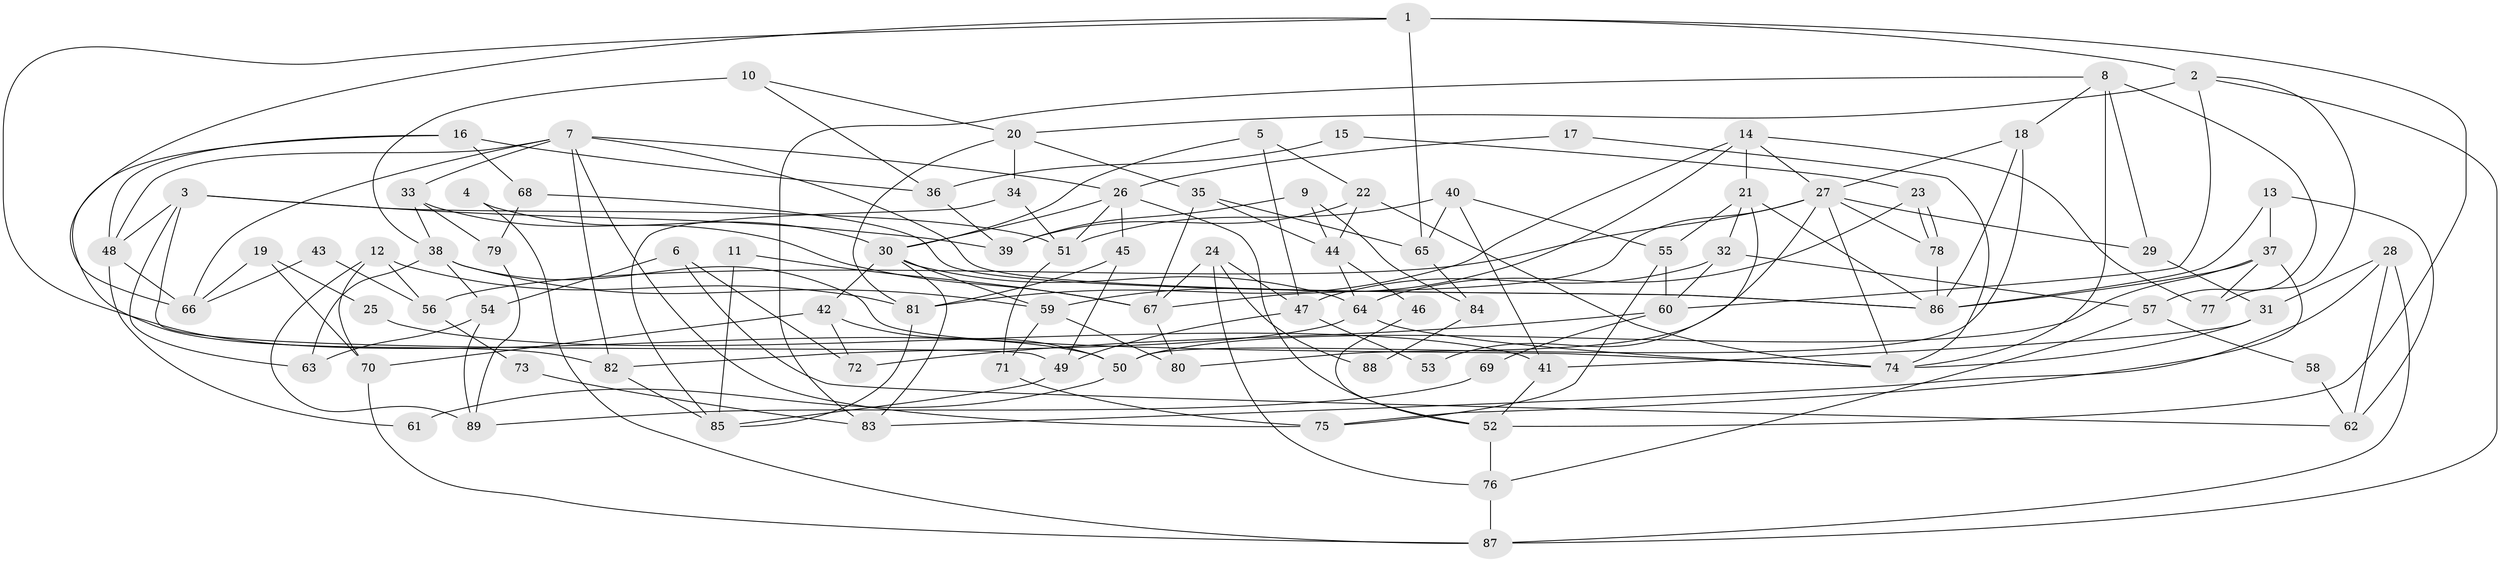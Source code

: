// coarse degree distribution, {8: 0.034482758620689655, 6: 0.1896551724137931, 5: 0.1896551724137931, 3: 0.1724137931034483, 9: 0.034482758620689655, 10: 0.034482758620689655, 4: 0.15517241379310345, 2: 0.10344827586206896, 7: 0.08620689655172414}
// Generated by graph-tools (version 1.1) at 2025/23/03/03/25 07:23:58]
// undirected, 89 vertices, 178 edges
graph export_dot {
graph [start="1"]
  node [color=gray90,style=filled];
  1;
  2;
  3;
  4;
  5;
  6;
  7;
  8;
  9;
  10;
  11;
  12;
  13;
  14;
  15;
  16;
  17;
  18;
  19;
  20;
  21;
  22;
  23;
  24;
  25;
  26;
  27;
  28;
  29;
  30;
  31;
  32;
  33;
  34;
  35;
  36;
  37;
  38;
  39;
  40;
  41;
  42;
  43;
  44;
  45;
  46;
  47;
  48;
  49;
  50;
  51;
  52;
  53;
  54;
  55;
  56;
  57;
  58;
  59;
  60;
  61;
  62;
  63;
  64;
  65;
  66;
  67;
  68;
  69;
  70;
  71;
  72;
  73;
  74;
  75;
  76;
  77;
  78;
  79;
  80;
  81;
  82;
  83;
  84;
  85;
  86;
  87;
  88;
  89;
  1 -- 52;
  1 -- 50;
  1 -- 2;
  1 -- 65;
  1 -- 66;
  2 -- 87;
  2 -- 20;
  2 -- 60;
  2 -- 77;
  3 -- 49;
  3 -- 39;
  3 -- 48;
  3 -- 51;
  3 -- 63;
  4 -- 87;
  4 -- 30;
  5 -- 30;
  5 -- 22;
  5 -- 47;
  6 -- 54;
  6 -- 62;
  6 -- 72;
  7 -- 86;
  7 -- 66;
  7 -- 26;
  7 -- 33;
  7 -- 48;
  7 -- 75;
  7 -- 82;
  8 -- 29;
  8 -- 74;
  8 -- 18;
  8 -- 57;
  8 -- 83;
  9 -- 39;
  9 -- 44;
  9 -- 84;
  10 -- 38;
  10 -- 20;
  10 -- 36;
  11 -- 85;
  11 -- 67;
  12 -- 89;
  12 -- 81;
  12 -- 56;
  12 -- 70;
  13 -- 86;
  13 -- 37;
  13 -- 62;
  14 -- 27;
  14 -- 77;
  14 -- 21;
  14 -- 59;
  14 -- 81;
  15 -- 23;
  15 -- 36;
  16 -- 82;
  16 -- 48;
  16 -- 36;
  16 -- 68;
  17 -- 74;
  17 -- 26;
  18 -- 27;
  18 -- 50;
  18 -- 86;
  19 -- 66;
  19 -- 70;
  19 -- 25;
  20 -- 81;
  20 -- 34;
  20 -- 35;
  21 -- 55;
  21 -- 32;
  21 -- 53;
  21 -- 86;
  22 -- 44;
  22 -- 74;
  22 -- 39;
  23 -- 78;
  23 -- 78;
  23 -- 64;
  24 -- 76;
  24 -- 67;
  24 -- 47;
  24 -- 88;
  25 -- 41;
  26 -- 30;
  26 -- 45;
  26 -- 51;
  26 -- 52;
  27 -- 80;
  27 -- 78;
  27 -- 29;
  27 -- 56;
  27 -- 67;
  27 -- 74;
  28 -- 83;
  28 -- 31;
  28 -- 62;
  28 -- 87;
  29 -- 31;
  30 -- 64;
  30 -- 59;
  30 -- 42;
  30 -- 83;
  31 -- 41;
  31 -- 74;
  32 -- 47;
  32 -- 57;
  32 -- 60;
  33 -- 67;
  33 -- 38;
  33 -- 79;
  34 -- 51;
  34 -- 85;
  35 -- 65;
  35 -- 44;
  35 -- 67;
  36 -- 39;
  37 -- 50;
  37 -- 86;
  37 -- 75;
  37 -- 77;
  38 -- 59;
  38 -- 54;
  38 -- 63;
  38 -- 74;
  40 -- 51;
  40 -- 55;
  40 -- 41;
  40 -- 65;
  41 -- 52;
  42 -- 72;
  42 -- 50;
  42 -- 70;
  43 -- 56;
  43 -- 66;
  44 -- 64;
  44 -- 46;
  45 -- 81;
  45 -- 49;
  46 -- 52;
  47 -- 49;
  47 -- 53;
  48 -- 61;
  48 -- 66;
  49 -- 85;
  50 -- 61;
  51 -- 71;
  52 -- 76;
  54 -- 63;
  54 -- 89;
  55 -- 75;
  55 -- 60;
  56 -- 73;
  57 -- 58;
  57 -- 76;
  58 -- 62;
  59 -- 71;
  59 -- 80;
  60 -- 69;
  60 -- 72;
  64 -- 74;
  64 -- 82;
  65 -- 84;
  67 -- 80;
  68 -- 86;
  68 -- 79;
  69 -- 89;
  70 -- 87;
  71 -- 75;
  73 -- 83;
  76 -- 87;
  78 -- 86;
  79 -- 89;
  81 -- 85;
  82 -- 85;
  84 -- 88;
}

